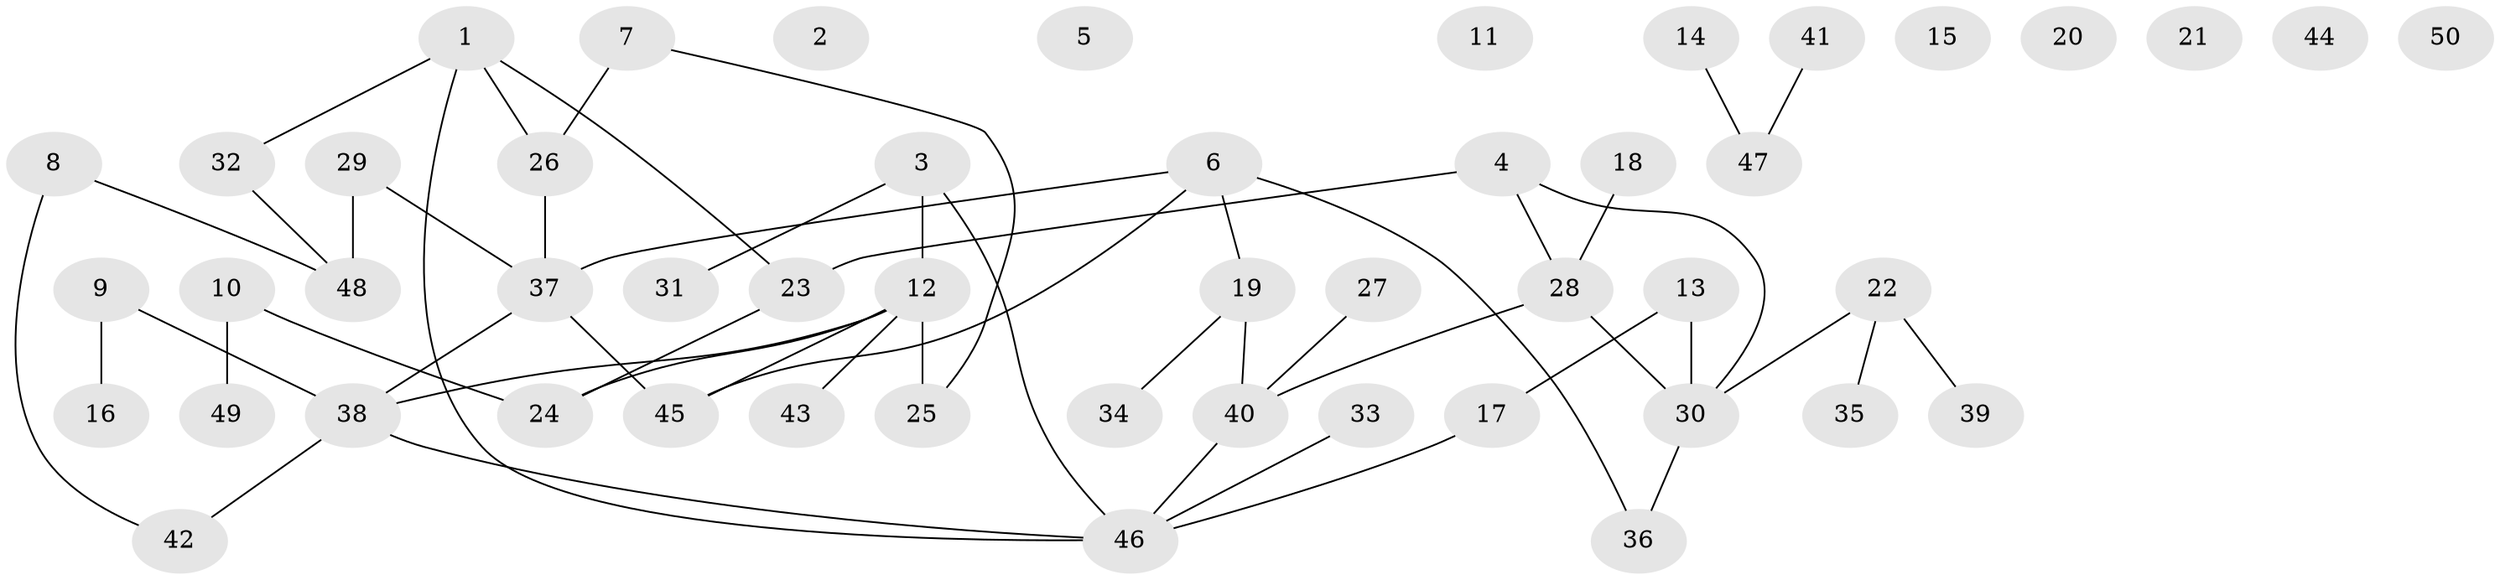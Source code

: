 // Generated by graph-tools (version 1.1) at 2025/33/03/09/25 02:33:35]
// undirected, 50 vertices, 53 edges
graph export_dot {
graph [start="1"]
  node [color=gray90,style=filled];
  1;
  2;
  3;
  4;
  5;
  6;
  7;
  8;
  9;
  10;
  11;
  12;
  13;
  14;
  15;
  16;
  17;
  18;
  19;
  20;
  21;
  22;
  23;
  24;
  25;
  26;
  27;
  28;
  29;
  30;
  31;
  32;
  33;
  34;
  35;
  36;
  37;
  38;
  39;
  40;
  41;
  42;
  43;
  44;
  45;
  46;
  47;
  48;
  49;
  50;
  1 -- 23;
  1 -- 26;
  1 -- 32;
  1 -- 46;
  3 -- 12;
  3 -- 31;
  3 -- 46;
  4 -- 23;
  4 -- 28;
  4 -- 30;
  6 -- 19;
  6 -- 36;
  6 -- 37;
  6 -- 45;
  7 -- 25;
  7 -- 26;
  8 -- 42;
  8 -- 48;
  9 -- 16;
  9 -- 38;
  10 -- 24;
  10 -- 49;
  12 -- 24;
  12 -- 25;
  12 -- 38;
  12 -- 43;
  12 -- 45;
  13 -- 17;
  13 -- 30;
  14 -- 47;
  17 -- 46;
  18 -- 28;
  19 -- 34;
  19 -- 40;
  22 -- 30;
  22 -- 35;
  22 -- 39;
  23 -- 24;
  26 -- 37;
  27 -- 40;
  28 -- 30;
  28 -- 40;
  29 -- 37;
  29 -- 48;
  30 -- 36;
  32 -- 48;
  33 -- 46;
  37 -- 38;
  37 -- 45;
  38 -- 42;
  38 -- 46;
  40 -- 46;
  41 -- 47;
}
